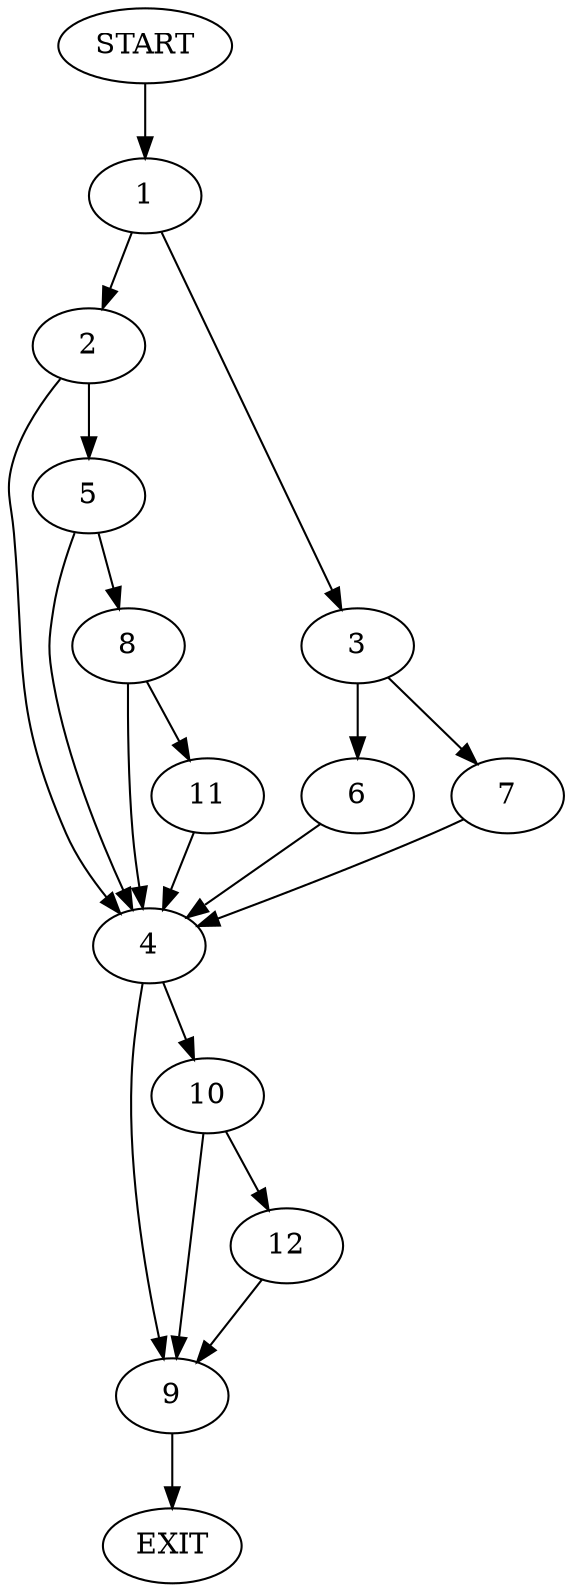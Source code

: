 digraph {
0 [label="START"]
13 [label="EXIT"]
0 -> 1
1 -> 2
1 -> 3
2 -> 4
2 -> 5
3 -> 6
3 -> 7
5 -> 4
5 -> 8
4 -> 9
4 -> 10
8 -> 11
8 -> 4
11 -> 4
7 -> 4
6 -> 4
10 -> 12
10 -> 9
9 -> 13
12 -> 9
}
